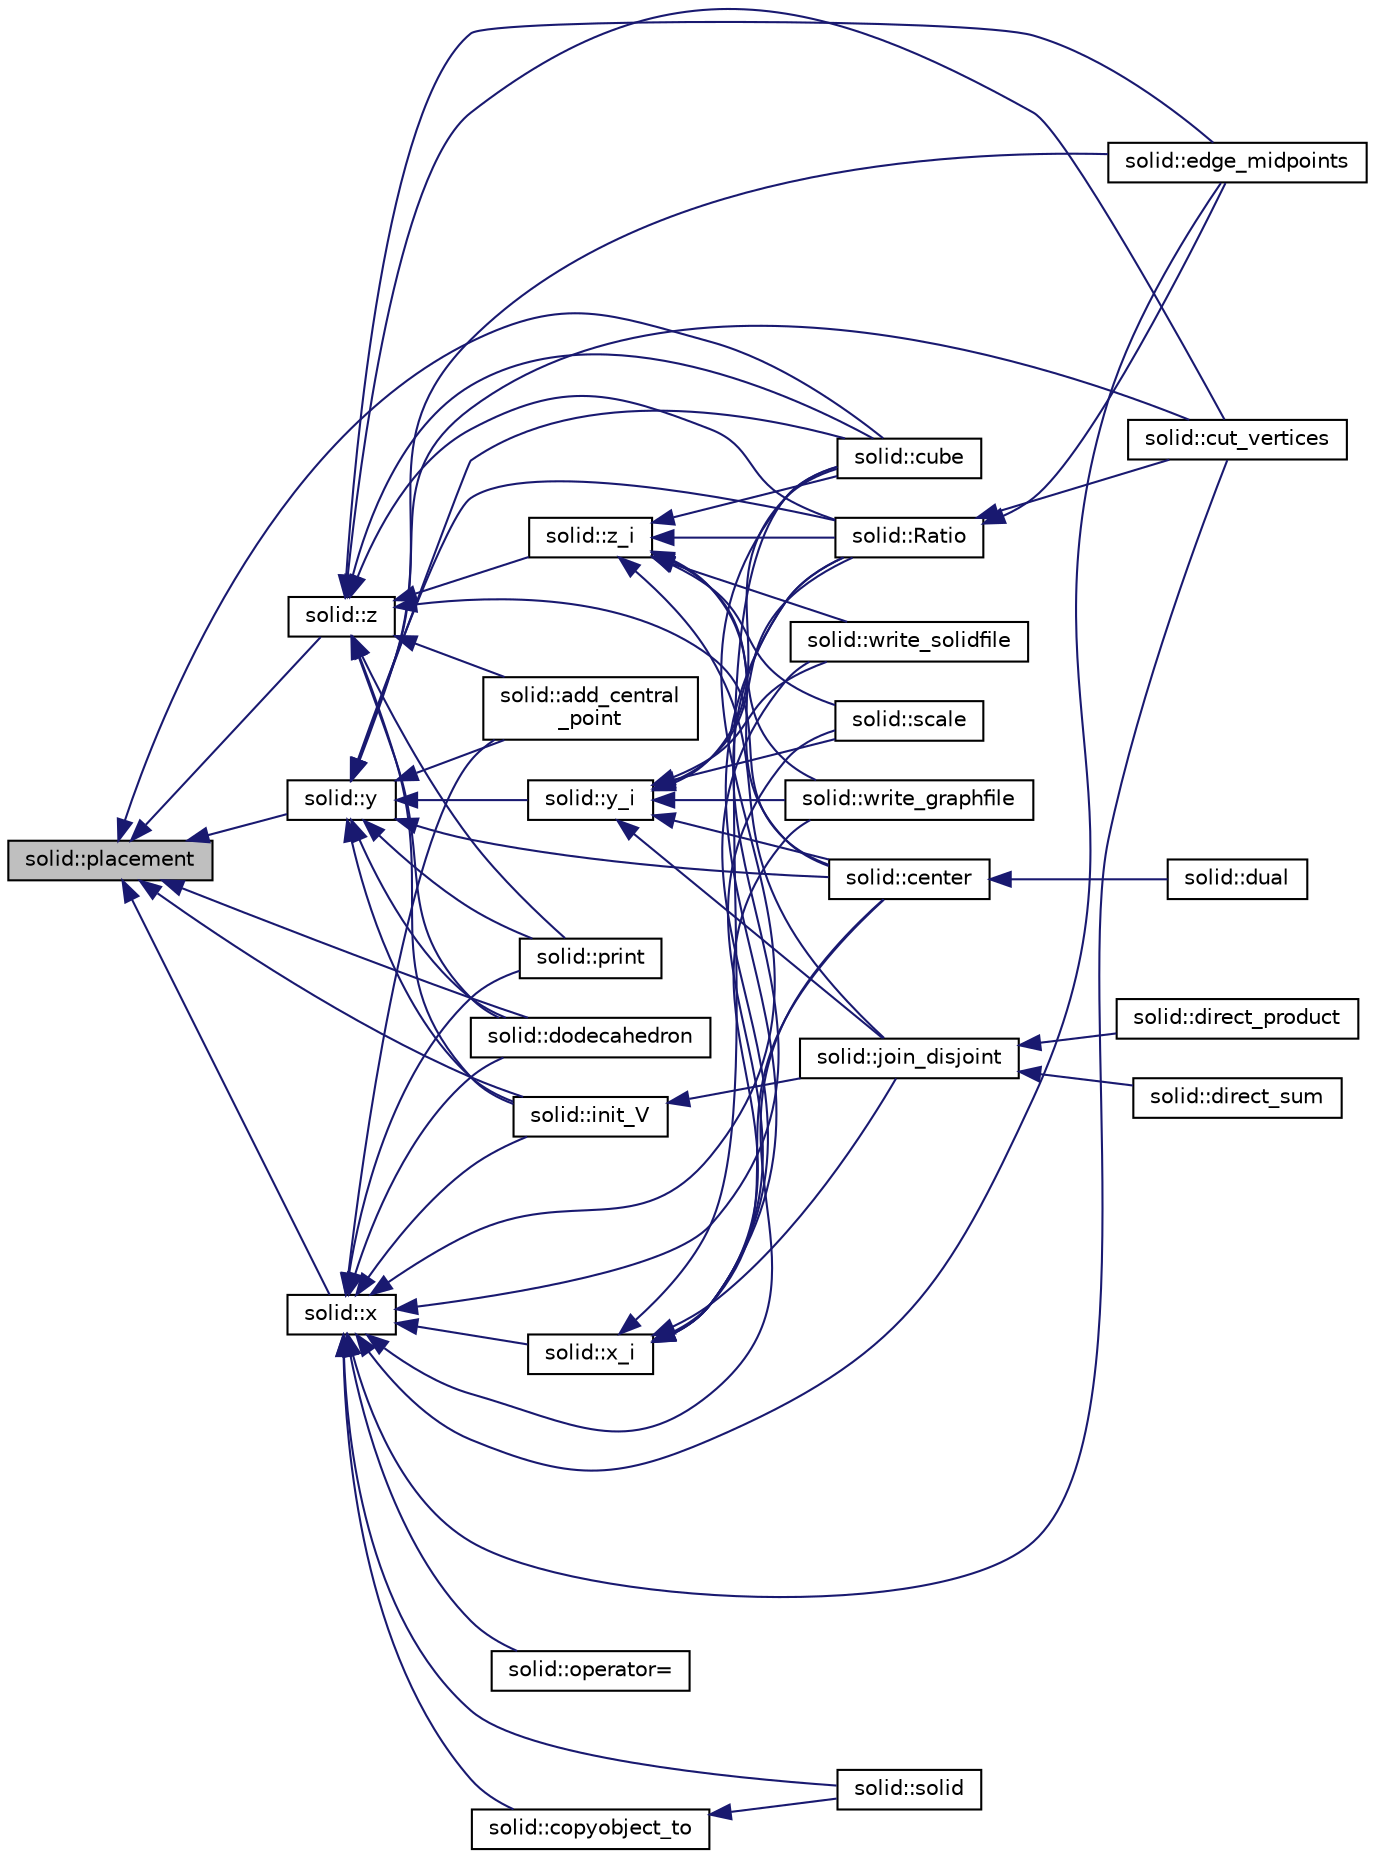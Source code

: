 digraph "solid::placement"
{
  edge [fontname="Helvetica",fontsize="10",labelfontname="Helvetica",labelfontsize="10"];
  node [fontname="Helvetica",fontsize="10",shape=record];
  rankdir="LR";
  Node3736 [label="solid::placement",height=0.2,width=0.4,color="black", fillcolor="grey75", style="filled", fontcolor="black"];
  Node3736 -> Node3737 [dir="back",color="midnightblue",fontsize="10",style="solid",fontname="Helvetica"];
  Node3737 [label="solid::x",height=0.2,width=0.4,color="black", fillcolor="white", style="filled",URL="$d8/def/classsolid.html#ab9c0f7598fe0b626a7f819d04b935996"];
  Node3737 -> Node3738 [dir="back",color="midnightblue",fontsize="10",style="solid",fontname="Helvetica"];
  Node3738 [label="solid::x_i",height=0.2,width=0.4,color="black", fillcolor="white", style="filled",URL="$d8/def/classsolid.html#a701de0f753ff85c6e3e05fbd5ffcf8b4"];
  Node3738 -> Node3739 [dir="back",color="midnightblue",fontsize="10",style="solid",fontname="Helvetica"];
  Node3739 [label="solid::center",height=0.2,width=0.4,color="black", fillcolor="white", style="filled",URL="$d8/def/classsolid.html#ae58752f7dd02eda7e0bac1d69b551db2"];
  Node3739 -> Node3740 [dir="back",color="midnightblue",fontsize="10",style="solid",fontname="Helvetica"];
  Node3740 [label="solid::dual",height=0.2,width=0.4,color="black", fillcolor="white", style="filled",URL="$d8/def/classsolid.html#a0147bd21fc7bfed44a10f3b5eca66757"];
  Node3738 -> Node3741 [dir="back",color="midnightblue",fontsize="10",style="solid",fontname="Helvetica"];
  Node3741 [label="solid::Ratio",height=0.2,width=0.4,color="black", fillcolor="white", style="filled",URL="$d8/def/classsolid.html#aef1749a5d84c62c43d2d1196d4ebec08"];
  Node3741 -> Node3742 [dir="back",color="midnightblue",fontsize="10",style="solid",fontname="Helvetica"];
  Node3742 [label="solid::cut_vertices",height=0.2,width=0.4,color="black", fillcolor="white", style="filled",URL="$d8/def/classsolid.html#a286d7bb090878dfbdc2fcd0dcf4739ce"];
  Node3741 -> Node3743 [dir="back",color="midnightblue",fontsize="10",style="solid",fontname="Helvetica"];
  Node3743 [label="solid::edge_midpoints",height=0.2,width=0.4,color="black", fillcolor="white", style="filled",URL="$d8/def/classsolid.html#a00f043a4986f0eec6ed05c14d64919dc"];
  Node3738 -> Node3744 [dir="back",color="midnightblue",fontsize="10",style="solid",fontname="Helvetica"];
  Node3744 [label="solid::join_disjoint",height=0.2,width=0.4,color="black", fillcolor="white", style="filled",URL="$d8/def/classsolid.html#ac3c7868e3b650b7112309c7ad15a394c"];
  Node3744 -> Node3745 [dir="back",color="midnightblue",fontsize="10",style="solid",fontname="Helvetica"];
  Node3745 [label="solid::direct_sum",height=0.2,width=0.4,color="black", fillcolor="white", style="filled",URL="$d8/def/classsolid.html#a2045d572bdbd493c541c69624baeedbf"];
  Node3744 -> Node3746 [dir="back",color="midnightblue",fontsize="10",style="solid",fontname="Helvetica"];
  Node3746 [label="solid::direct_product",height=0.2,width=0.4,color="black", fillcolor="white", style="filled",URL="$d8/def/classsolid.html#a8b4527c066bcebd2e6542fe158c607b0"];
  Node3738 -> Node3747 [dir="back",color="midnightblue",fontsize="10",style="solid",fontname="Helvetica"];
  Node3747 [label="solid::scale",height=0.2,width=0.4,color="black", fillcolor="white", style="filled",URL="$d8/def/classsolid.html#a26c0fc360080e87361451aaec9faa98c"];
  Node3738 -> Node3748 [dir="back",color="midnightblue",fontsize="10",style="solid",fontname="Helvetica"];
  Node3748 [label="solid::cube",height=0.2,width=0.4,color="black", fillcolor="white", style="filled",URL="$d8/def/classsolid.html#a308e6888759550da489397527ed89137"];
  Node3738 -> Node3749 [dir="back",color="midnightblue",fontsize="10",style="solid",fontname="Helvetica"];
  Node3749 [label="solid::write_graphfile",height=0.2,width=0.4,color="black", fillcolor="white", style="filled",URL="$d8/def/classsolid.html#ab21f3d7cb562fa9ce61b1a1cb2e5a411"];
  Node3738 -> Node3750 [dir="back",color="midnightblue",fontsize="10",style="solid",fontname="Helvetica"];
  Node3750 [label="solid::write_solidfile",height=0.2,width=0.4,color="black", fillcolor="white", style="filled",URL="$d8/def/classsolid.html#a60865c3210ff835fe2bd528f2396686d"];
  Node3737 -> Node3751 [dir="back",color="midnightblue",fontsize="10",style="solid",fontname="Helvetica"];
  Node3751 [label="solid::init_V",height=0.2,width=0.4,color="black", fillcolor="white", style="filled",URL="$d8/def/classsolid.html#a0b156ca77a137dc8aa94ab22d048e542"];
  Node3751 -> Node3744 [dir="back",color="midnightblue",fontsize="10",style="solid",fontname="Helvetica"];
  Node3737 -> Node3752 [dir="back",color="midnightblue",fontsize="10",style="solid",fontname="Helvetica"];
  Node3752 [label="solid::solid",height=0.2,width=0.4,color="black", fillcolor="white", style="filled",URL="$d8/def/classsolid.html#a5cbfb36f813a28289bda9739e562af19"];
  Node3737 -> Node3753 [dir="back",color="midnightblue",fontsize="10",style="solid",fontname="Helvetica"];
  Node3753 [label="solid::operator=",height=0.2,width=0.4,color="black", fillcolor="white", style="filled",URL="$d8/def/classsolid.html#aadc9b68f1704979feefa95bb74455ad5"];
  Node3737 -> Node3754 [dir="back",color="midnightblue",fontsize="10",style="solid",fontname="Helvetica"];
  Node3754 [label="solid::copyobject_to",height=0.2,width=0.4,color="black", fillcolor="white", style="filled",URL="$d8/def/classsolid.html#a7f35a904885ef626d1a74663fe2cad62"];
  Node3754 -> Node3752 [dir="back",color="midnightblue",fontsize="10",style="solid",fontname="Helvetica"];
  Node3737 -> Node3755 [dir="back",color="midnightblue",fontsize="10",style="solid",fontname="Helvetica"];
  Node3755 [label="solid::print",height=0.2,width=0.4,color="black", fillcolor="white", style="filled",URL="$d8/def/classsolid.html#a0afe4403778d31d092e2a66c13a9a365"];
  Node3737 -> Node3739 [dir="back",color="midnightblue",fontsize="10",style="solid",fontname="Helvetica"];
  Node3737 -> Node3741 [dir="back",color="midnightblue",fontsize="10",style="solid",fontname="Helvetica"];
  Node3737 -> Node3742 [dir="back",color="midnightblue",fontsize="10",style="solid",fontname="Helvetica"];
  Node3737 -> Node3743 [dir="back",color="midnightblue",fontsize="10",style="solid",fontname="Helvetica"];
  Node3737 -> Node3756 [dir="back",color="midnightblue",fontsize="10",style="solid",fontname="Helvetica"];
  Node3756 [label="solid::add_central\l_point",height=0.2,width=0.4,color="black", fillcolor="white", style="filled",URL="$d8/def/classsolid.html#abec108e749250b1fbab7c8dcf98b96ae"];
  Node3737 -> Node3748 [dir="back",color="midnightblue",fontsize="10",style="solid",fontname="Helvetica"];
  Node3737 -> Node3757 [dir="back",color="midnightblue",fontsize="10",style="solid",fontname="Helvetica"];
  Node3757 [label="solid::dodecahedron",height=0.2,width=0.4,color="black", fillcolor="white", style="filled",URL="$d8/def/classsolid.html#a514072d4dfd0f82ba24b0df1ac302d6f"];
  Node3736 -> Node3758 [dir="back",color="midnightblue",fontsize="10",style="solid",fontname="Helvetica"];
  Node3758 [label="solid::y",height=0.2,width=0.4,color="black", fillcolor="white", style="filled",URL="$d8/def/classsolid.html#a3573a3af71aa86cf6d609442f19ca4b0"];
  Node3758 -> Node3759 [dir="back",color="midnightblue",fontsize="10",style="solid",fontname="Helvetica"];
  Node3759 [label="solid::y_i",height=0.2,width=0.4,color="black", fillcolor="white", style="filled",URL="$d8/def/classsolid.html#a962e53cd90bf6f5bd8128ac940b2ffa9"];
  Node3759 -> Node3739 [dir="back",color="midnightblue",fontsize="10",style="solid",fontname="Helvetica"];
  Node3759 -> Node3741 [dir="back",color="midnightblue",fontsize="10",style="solid",fontname="Helvetica"];
  Node3759 -> Node3744 [dir="back",color="midnightblue",fontsize="10",style="solid",fontname="Helvetica"];
  Node3759 -> Node3747 [dir="back",color="midnightblue",fontsize="10",style="solid",fontname="Helvetica"];
  Node3759 -> Node3748 [dir="back",color="midnightblue",fontsize="10",style="solid",fontname="Helvetica"];
  Node3759 -> Node3749 [dir="back",color="midnightblue",fontsize="10",style="solid",fontname="Helvetica"];
  Node3759 -> Node3750 [dir="back",color="midnightblue",fontsize="10",style="solid",fontname="Helvetica"];
  Node3758 -> Node3751 [dir="back",color="midnightblue",fontsize="10",style="solid",fontname="Helvetica"];
  Node3758 -> Node3755 [dir="back",color="midnightblue",fontsize="10",style="solid",fontname="Helvetica"];
  Node3758 -> Node3739 [dir="back",color="midnightblue",fontsize="10",style="solid",fontname="Helvetica"];
  Node3758 -> Node3741 [dir="back",color="midnightblue",fontsize="10",style="solid",fontname="Helvetica"];
  Node3758 -> Node3742 [dir="back",color="midnightblue",fontsize="10",style="solid",fontname="Helvetica"];
  Node3758 -> Node3743 [dir="back",color="midnightblue",fontsize="10",style="solid",fontname="Helvetica"];
  Node3758 -> Node3756 [dir="back",color="midnightblue",fontsize="10",style="solid",fontname="Helvetica"];
  Node3758 -> Node3748 [dir="back",color="midnightblue",fontsize="10",style="solid",fontname="Helvetica"];
  Node3758 -> Node3757 [dir="back",color="midnightblue",fontsize="10",style="solid",fontname="Helvetica"];
  Node3736 -> Node3760 [dir="back",color="midnightblue",fontsize="10",style="solid",fontname="Helvetica"];
  Node3760 [label="solid::z",height=0.2,width=0.4,color="black", fillcolor="white", style="filled",URL="$d8/def/classsolid.html#af8ab1d698896be2233691447b1107dcb"];
  Node3760 -> Node3761 [dir="back",color="midnightblue",fontsize="10",style="solid",fontname="Helvetica"];
  Node3761 [label="solid::z_i",height=0.2,width=0.4,color="black", fillcolor="white", style="filled",URL="$d8/def/classsolid.html#af3764c9cbc0eaef0cc13ca062b87e1bf"];
  Node3761 -> Node3739 [dir="back",color="midnightblue",fontsize="10",style="solid",fontname="Helvetica"];
  Node3761 -> Node3741 [dir="back",color="midnightblue",fontsize="10",style="solid",fontname="Helvetica"];
  Node3761 -> Node3744 [dir="back",color="midnightblue",fontsize="10",style="solid",fontname="Helvetica"];
  Node3761 -> Node3747 [dir="back",color="midnightblue",fontsize="10",style="solid",fontname="Helvetica"];
  Node3761 -> Node3748 [dir="back",color="midnightblue",fontsize="10",style="solid",fontname="Helvetica"];
  Node3761 -> Node3749 [dir="back",color="midnightblue",fontsize="10",style="solid",fontname="Helvetica"];
  Node3761 -> Node3750 [dir="back",color="midnightblue",fontsize="10",style="solid",fontname="Helvetica"];
  Node3760 -> Node3751 [dir="back",color="midnightblue",fontsize="10",style="solid",fontname="Helvetica"];
  Node3760 -> Node3755 [dir="back",color="midnightblue",fontsize="10",style="solid",fontname="Helvetica"];
  Node3760 -> Node3739 [dir="back",color="midnightblue",fontsize="10",style="solid",fontname="Helvetica"];
  Node3760 -> Node3741 [dir="back",color="midnightblue",fontsize="10",style="solid",fontname="Helvetica"];
  Node3760 -> Node3742 [dir="back",color="midnightblue",fontsize="10",style="solid",fontname="Helvetica"];
  Node3760 -> Node3743 [dir="back",color="midnightblue",fontsize="10",style="solid",fontname="Helvetica"];
  Node3760 -> Node3756 [dir="back",color="midnightblue",fontsize="10",style="solid",fontname="Helvetica"];
  Node3760 -> Node3748 [dir="back",color="midnightblue",fontsize="10",style="solid",fontname="Helvetica"];
  Node3760 -> Node3757 [dir="back",color="midnightblue",fontsize="10",style="solid",fontname="Helvetica"];
  Node3736 -> Node3751 [dir="back",color="midnightblue",fontsize="10",style="solid",fontname="Helvetica"];
  Node3736 -> Node3748 [dir="back",color="midnightblue",fontsize="10",style="solid",fontname="Helvetica"];
  Node3736 -> Node3757 [dir="back",color="midnightblue",fontsize="10",style="solid",fontname="Helvetica"];
}
